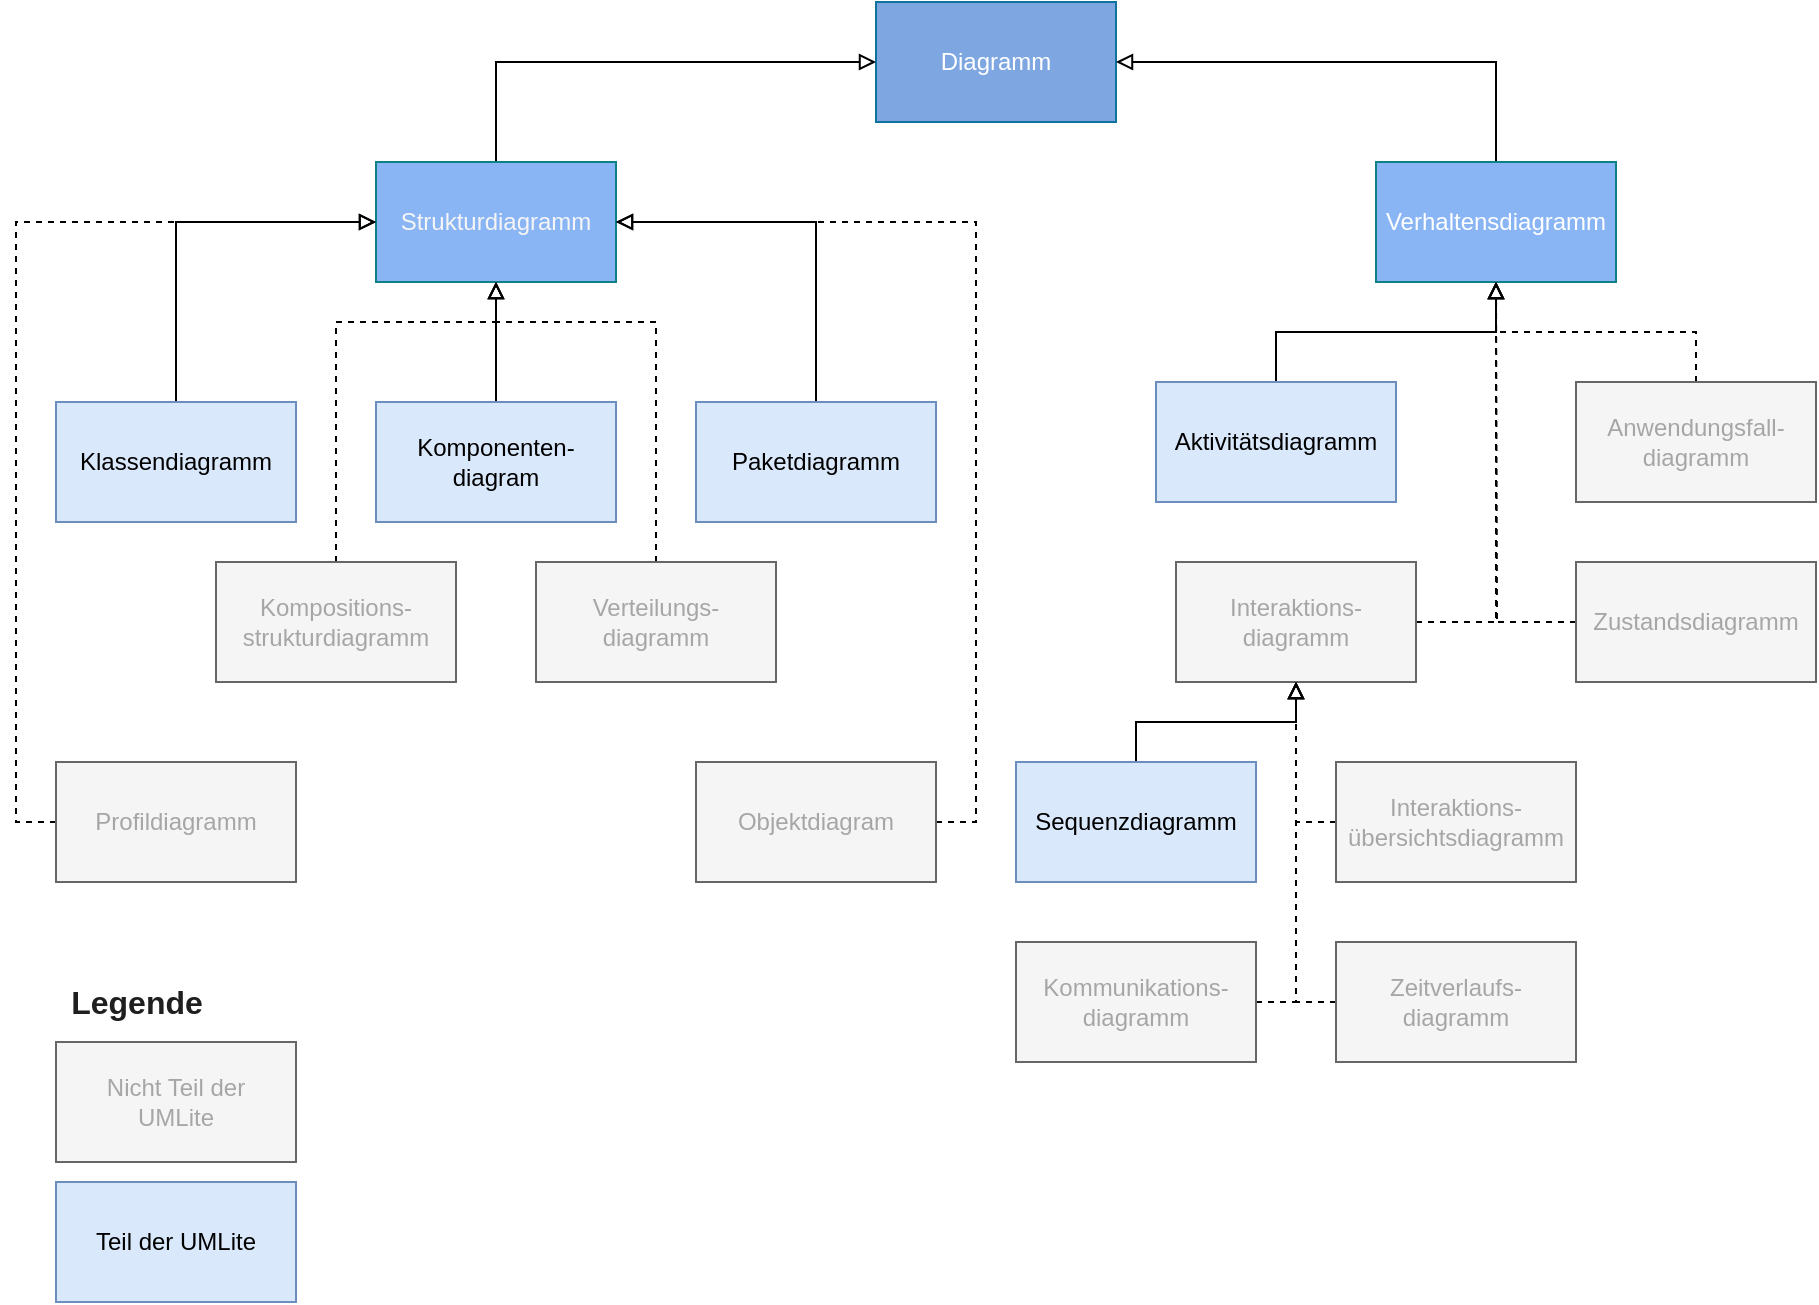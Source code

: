 <mxfile version="15.4.0" type="device"><diagram id="A6yR_m7wX7jDPvHPPiPZ" name="Seite-1"><mxGraphModel dx="1422" dy="815" grid="1" gridSize="10" guides="1" tooltips="1" connect="1" arrows="1" fold="1" page="1" pageScale="1" pageWidth="827" pageHeight="1169" math="0" shadow="0"><root><mxCell id="0"/><mxCell id="1" parent="0"/><mxCell id="9SZ63xZvTEQdBji2WZCe-1" value="Diagramm" style="rounded=0;whiteSpace=wrap;html=1;fillColor=#7EA6E0;strokeColor=#10739e;fontColor=#FFFFFF;" vertex="1" parent="1"><mxGeometry x="450" y="40" width="120" height="60" as="geometry"/></mxCell><mxCell id="9SZ63xZvTEQdBji2WZCe-5" style="edgeStyle=orthogonalEdgeStyle;rounded=0;orthogonalLoop=1;jettySize=auto;html=1;entryX=0;entryY=0.5;entryDx=0;entryDy=0;exitX=0.5;exitY=0;exitDx=0;exitDy=0;endArrow=block;endFill=0;" edge="1" parent="1" source="9SZ63xZvTEQdBji2WZCe-2" target="9SZ63xZvTEQdBji2WZCe-1"><mxGeometry relative="1" as="geometry"/></mxCell><mxCell id="9SZ63xZvTEQdBji2WZCe-2" value="Strukturdiagramm" style="rounded=0;whiteSpace=wrap;html=1;fillColor=#8AB5F5;strokeColor=#0e8088;fontColor=#F5F5F5;" vertex="1" parent="1"><mxGeometry x="200" y="120" width="120" height="60" as="geometry"/></mxCell><mxCell id="9SZ63xZvTEQdBji2WZCe-4" style="edgeStyle=orthogonalEdgeStyle;rounded=0;orthogonalLoop=1;jettySize=auto;html=1;entryX=1;entryY=0.5;entryDx=0;entryDy=0;exitX=0.5;exitY=0;exitDx=0;exitDy=0;endArrow=block;endFill=0;" edge="1" parent="1" source="9SZ63xZvTEQdBji2WZCe-3" target="9SZ63xZvTEQdBji2WZCe-1"><mxGeometry relative="1" as="geometry"/></mxCell><mxCell id="9SZ63xZvTEQdBji2WZCe-3" value="Verhaltensdiagramm" style="rounded=0;whiteSpace=wrap;html=1;fillColor=#8AB5F5;strokeColor=#0e8088;fontColor=#FFFFFF;" vertex="1" parent="1"><mxGeometry x="700" y="120" width="120" height="60" as="geometry"/></mxCell><mxCell id="9SZ63xZvTEQdBji2WZCe-16" style="edgeStyle=orthogonalEdgeStyle;rounded=0;orthogonalLoop=1;jettySize=auto;html=1;entryX=0;entryY=0.5;entryDx=0;entryDy=0;fontColor=#A6A6A6;endArrow=block;endFill=0;" edge="1" parent="1" source="9SZ63xZvTEQdBji2WZCe-6" target="9SZ63xZvTEQdBji2WZCe-2"><mxGeometry relative="1" as="geometry"><Array as="points"><mxPoint x="100" y="150"/></Array></mxGeometry></mxCell><mxCell id="9SZ63xZvTEQdBji2WZCe-6" value="Klassendiagramm" style="rounded=0;whiteSpace=wrap;html=1;fillColor=#dae8fc;strokeColor=#6c8ebf;" vertex="1" parent="1"><mxGeometry x="40" y="240" width="120" height="60" as="geometry"/></mxCell><mxCell id="9SZ63xZvTEQdBji2WZCe-17" style="edgeStyle=orthogonalEdgeStyle;rounded=0;orthogonalLoop=1;jettySize=auto;html=1;entryX=0.5;entryY=1;entryDx=0;entryDy=0;fontColor=#A6A6A6;endArrow=block;endFill=0;" edge="1" parent="1" source="9SZ63xZvTEQdBji2WZCe-7" target="9SZ63xZvTEQdBji2WZCe-2"><mxGeometry relative="1" as="geometry"/></mxCell><mxCell id="9SZ63xZvTEQdBji2WZCe-7" value="Komponenten-diagram" style="rounded=0;whiteSpace=wrap;html=1;fillColor=#dae8fc;strokeColor=#6c8ebf;" vertex="1" parent="1"><mxGeometry x="200" y="240" width="120" height="60" as="geometry"/></mxCell><mxCell id="9SZ63xZvTEQdBji2WZCe-21" style="edgeStyle=orthogonalEdgeStyle;rounded=0;orthogonalLoop=1;jettySize=auto;html=1;entryX=1;entryY=0.5;entryDx=0;entryDy=0;dashed=1;fontColor=#A6A6A6;endArrow=block;endFill=0;" edge="1" parent="1" source="9SZ63xZvTEQdBji2WZCe-8" target="9SZ63xZvTEQdBji2WZCe-2"><mxGeometry relative="1" as="geometry"><Array as="points"><mxPoint x="500" y="150"/></Array></mxGeometry></mxCell><mxCell id="9SZ63xZvTEQdBji2WZCe-8" value="Objektdiagram" style="rounded=0;whiteSpace=wrap;html=1;fillColor=#f5f5f5;strokeColor=#666666;fontColor=#A6A6A6;" vertex="1" parent="1"><mxGeometry x="360" y="420" width="120" height="60" as="geometry"/></mxCell><mxCell id="9SZ63xZvTEQdBji2WZCe-14" style="edgeStyle=orthogonalEdgeStyle;rounded=0;orthogonalLoop=1;jettySize=auto;html=1;entryX=0;entryY=0.5;entryDx=0;entryDy=0;fontColor=#A6A6A6;endArrow=block;endFill=0;dashed=1;" edge="1" parent="1" source="9SZ63xZvTEQdBji2WZCe-9" target="9SZ63xZvTEQdBji2WZCe-2"><mxGeometry relative="1" as="geometry"><Array as="points"><mxPoint x="20" y="150"/></Array></mxGeometry></mxCell><mxCell id="9SZ63xZvTEQdBji2WZCe-9" value="Profildiagramm" style="rounded=0;whiteSpace=wrap;html=1;fillColor=#f5f5f5;strokeColor=#666666;fontColor=#A6A6A6;" vertex="1" parent="1"><mxGeometry x="40" y="420" width="120" height="60" as="geometry"/></mxCell><mxCell id="9SZ63xZvTEQdBji2WZCe-20" style="edgeStyle=orthogonalEdgeStyle;rounded=0;orthogonalLoop=1;jettySize=auto;html=1;dashed=1;fontColor=#A6A6A6;endArrow=block;endFill=0;" edge="1" parent="1" source="9SZ63xZvTEQdBji2WZCe-10" target="9SZ63xZvTEQdBji2WZCe-2"><mxGeometry relative="1" as="geometry"><Array as="points"><mxPoint x="180" y="200"/><mxPoint x="260" y="200"/></Array></mxGeometry></mxCell><mxCell id="9SZ63xZvTEQdBji2WZCe-10" value="Kompositions-strukturdiagramm" style="rounded=0;whiteSpace=wrap;html=1;fillColor=#f5f5f5;strokeColor=#666666;fontColor=#A6A6A6;" vertex="1" parent="1"><mxGeometry x="120" y="320" width="120" height="60" as="geometry"/></mxCell><mxCell id="9SZ63xZvTEQdBji2WZCe-19" style="edgeStyle=orthogonalEdgeStyle;rounded=0;orthogonalLoop=1;jettySize=auto;html=1;fontColor=#A6A6A6;endArrow=block;endFill=0;dashed=1;" edge="1" parent="1" source="9SZ63xZvTEQdBji2WZCe-11" target="9SZ63xZvTEQdBji2WZCe-2"><mxGeometry relative="1" as="geometry"><Array as="points"><mxPoint x="340" y="200"/><mxPoint x="260" y="200"/></Array></mxGeometry></mxCell><mxCell id="9SZ63xZvTEQdBji2WZCe-11" value="Verteilungs-&lt;br&gt;diagramm" style="rounded=0;whiteSpace=wrap;html=1;fillColor=#f5f5f5;strokeColor=#666666;fontColor=#A6A6A6;" vertex="1" parent="1"><mxGeometry x="280" y="320" width="120" height="60" as="geometry"/></mxCell><mxCell id="9SZ63xZvTEQdBji2WZCe-18" style="edgeStyle=orthogonalEdgeStyle;rounded=0;orthogonalLoop=1;jettySize=auto;html=1;entryX=1;entryY=0.5;entryDx=0;entryDy=0;fontColor=#A6A6A6;endArrow=block;endFill=0;" edge="1" parent="1" source="9SZ63xZvTEQdBji2WZCe-12" target="9SZ63xZvTEQdBji2WZCe-2"><mxGeometry relative="1" as="geometry"><Array as="points"><mxPoint x="420" y="150"/></Array></mxGeometry></mxCell><mxCell id="9SZ63xZvTEQdBji2WZCe-12" value="Paketdiagramm" style="rounded=0;whiteSpace=wrap;html=1;fillColor=#dae8fc;strokeColor=#6c8ebf;" vertex="1" parent="1"><mxGeometry x="360" y="240" width="120" height="60" as="geometry"/></mxCell><mxCell id="9SZ63xZvTEQdBji2WZCe-31" style="edgeStyle=orthogonalEdgeStyle;rounded=0;orthogonalLoop=1;jettySize=auto;html=1;entryX=0.5;entryY=1;entryDx=0;entryDy=0;fontColor=#A6A6A6;endArrow=block;endFill=0;" edge="1" parent="1" source="9SZ63xZvTEQdBji2WZCe-22" target="9SZ63xZvTEQdBji2WZCe-3"><mxGeometry relative="1" as="geometry"/></mxCell><mxCell id="9SZ63xZvTEQdBji2WZCe-22" value="Aktivitätsdiagramm" style="rounded=0;whiteSpace=wrap;html=1;fillColor=#dae8fc;strokeColor=#6c8ebf;" vertex="1" parent="1"><mxGeometry x="590" y="230" width="120" height="60" as="geometry"/></mxCell><mxCell id="9SZ63xZvTEQdBji2WZCe-32" style="edgeStyle=orthogonalEdgeStyle;rounded=0;orthogonalLoop=1;jettySize=auto;html=1;fontColor=#A6A6A6;endArrow=block;endFill=0;dashed=1;" edge="1" parent="1" source="9SZ63xZvTEQdBji2WZCe-23" target="9SZ63xZvTEQdBji2WZCe-3"><mxGeometry relative="1" as="geometry"/></mxCell><mxCell id="9SZ63xZvTEQdBji2WZCe-23" value="Anwendungsfall-&lt;br&gt;diagramm" style="rounded=0;whiteSpace=wrap;html=1;fillColor=#f5f5f5;strokeColor=#666666;fontColor=#A6A6A6;" vertex="1" parent="1"><mxGeometry x="800" y="230" width="120" height="60" as="geometry"/></mxCell><mxCell id="9SZ63xZvTEQdBji2WZCe-33" style="edgeStyle=orthogonalEdgeStyle;rounded=0;orthogonalLoop=1;jettySize=auto;html=1;dashed=1;fontColor=#A6A6A6;endArrow=block;endFill=0;" edge="1" parent="1" source="9SZ63xZvTEQdBji2WZCe-24" target="9SZ63xZvTEQdBji2WZCe-3"><mxGeometry relative="1" as="geometry"><Array as="points"><mxPoint x="760" y="350"/></Array></mxGeometry></mxCell><mxCell id="9SZ63xZvTEQdBji2WZCe-24" value="Zustandsdiagramm" style="rounded=0;whiteSpace=wrap;html=1;fillColor=#f5f5f5;strokeColor=#666666;fontColor=#A6A6A6;" vertex="1" parent="1"><mxGeometry x="800" y="320" width="120" height="60" as="geometry"/></mxCell><mxCell id="9SZ63xZvTEQdBji2WZCe-34" style="edgeStyle=orthogonalEdgeStyle;rounded=0;orthogonalLoop=1;jettySize=auto;html=1;dashed=1;fontColor=#A6A6A6;endArrow=block;endFill=0;" edge="1" parent="1" source="9SZ63xZvTEQdBji2WZCe-25"><mxGeometry relative="1" as="geometry"><mxPoint x="760" y="180" as="targetPoint"/></mxGeometry></mxCell><mxCell id="9SZ63xZvTEQdBji2WZCe-25" value="Interaktions-diagramm" style="rounded=0;whiteSpace=wrap;html=1;fillColor=#f5f5f5;strokeColor=#666666;fontColor=#A6A6A6;" vertex="1" parent="1"><mxGeometry x="600" y="320" width="120" height="60" as="geometry"/></mxCell><mxCell id="9SZ63xZvTEQdBji2WZCe-30" style="edgeStyle=orthogonalEdgeStyle;rounded=0;orthogonalLoop=1;jettySize=auto;html=1;entryX=0.5;entryY=1;entryDx=0;entryDy=0;fontColor=#A6A6A6;endArrow=block;endFill=0;" edge="1" parent="1" source="9SZ63xZvTEQdBji2WZCe-26" target="9SZ63xZvTEQdBji2WZCe-25"><mxGeometry relative="1" as="geometry"/></mxCell><mxCell id="9SZ63xZvTEQdBji2WZCe-26" value="Sequenzdiagramm" style="rounded=0;whiteSpace=wrap;html=1;fillColor=#dae8fc;strokeColor=#6c8ebf;" vertex="1" parent="1"><mxGeometry x="520" y="420" width="120" height="60" as="geometry"/></mxCell><mxCell id="9SZ63xZvTEQdBji2WZCe-37" style="edgeStyle=orthogonalEdgeStyle;rounded=0;orthogonalLoop=1;jettySize=auto;html=1;dashed=1;fontColor=#A6A6A6;endArrow=block;endFill=0;" edge="1" parent="1" source="9SZ63xZvTEQdBji2WZCe-27" target="9SZ63xZvTEQdBji2WZCe-25"><mxGeometry relative="1" as="geometry"><Array as="points"><mxPoint x="660" y="540"/></Array></mxGeometry></mxCell><mxCell id="9SZ63xZvTEQdBji2WZCe-27" value="Kommunikations-diagramm" style="rounded=0;whiteSpace=wrap;html=1;fillColor=#f5f5f5;strokeColor=#666666;fontColor=#A6A6A6;" vertex="1" parent="1"><mxGeometry x="520" y="510" width="120" height="60" as="geometry"/></mxCell><mxCell id="9SZ63xZvTEQdBji2WZCe-35" style="edgeStyle=orthogonalEdgeStyle;rounded=0;orthogonalLoop=1;jettySize=auto;html=1;dashed=1;fontColor=#A6A6A6;endArrow=block;endFill=0;" edge="1" parent="1" source="9SZ63xZvTEQdBji2WZCe-28"><mxGeometry relative="1" as="geometry"><mxPoint x="660" y="380" as="targetPoint"/></mxGeometry></mxCell><mxCell id="9SZ63xZvTEQdBji2WZCe-28" value="Interaktions- übersichtsdiagramm" style="rounded=0;whiteSpace=wrap;html=1;fillColor=#f5f5f5;strokeColor=#666666;fontColor=#A6A6A6;" vertex="1" parent="1"><mxGeometry x="680" y="420" width="120" height="60" as="geometry"/></mxCell><mxCell id="9SZ63xZvTEQdBji2WZCe-36" style="edgeStyle=orthogonalEdgeStyle;rounded=0;orthogonalLoop=1;jettySize=auto;html=1;dashed=1;fontColor=#A6A6A6;endArrow=block;endFill=0;" edge="1" parent="1" source="9SZ63xZvTEQdBji2WZCe-29"><mxGeometry relative="1" as="geometry"><mxPoint x="660" y="380" as="targetPoint"/></mxGeometry></mxCell><mxCell id="9SZ63xZvTEQdBji2WZCe-29" value="Zeitverlaufs- diagramm" style="rounded=0;whiteSpace=wrap;html=1;fillColor=#f5f5f5;strokeColor=#666666;fontColor=#A6A6A6;" vertex="1" parent="1"><mxGeometry x="680" y="510" width="120" height="60" as="geometry"/></mxCell><mxCell id="9SZ63xZvTEQdBji2WZCe-38" value="Nicht Teil der &lt;br&gt;UMLite" style="rounded=0;whiteSpace=wrap;html=1;fillColor=#f5f5f5;strokeColor=#666666;fontColor=#A6A6A6;" vertex="1" parent="1"><mxGeometry x="40" y="560" width="120" height="60" as="geometry"/></mxCell><mxCell id="9SZ63xZvTEQdBji2WZCe-39" value="Legende" style="text;html=1;align=center;verticalAlign=middle;resizable=0;points=[];autosize=1;strokeColor=none;fillColor=none;fontColor=#1F1F1F;fontSize=16;fontStyle=1" vertex="1" parent="1"><mxGeometry x="40" y="530" width="80" height="20" as="geometry"/></mxCell><mxCell id="9SZ63xZvTEQdBji2WZCe-40" value="Teil der UMLite" style="rounded=0;whiteSpace=wrap;html=1;fillColor=#dae8fc;strokeColor=#6c8ebf;" vertex="1" parent="1"><mxGeometry x="40" y="630" width="120" height="60" as="geometry"/></mxCell></root></mxGraphModel></diagram></mxfile>